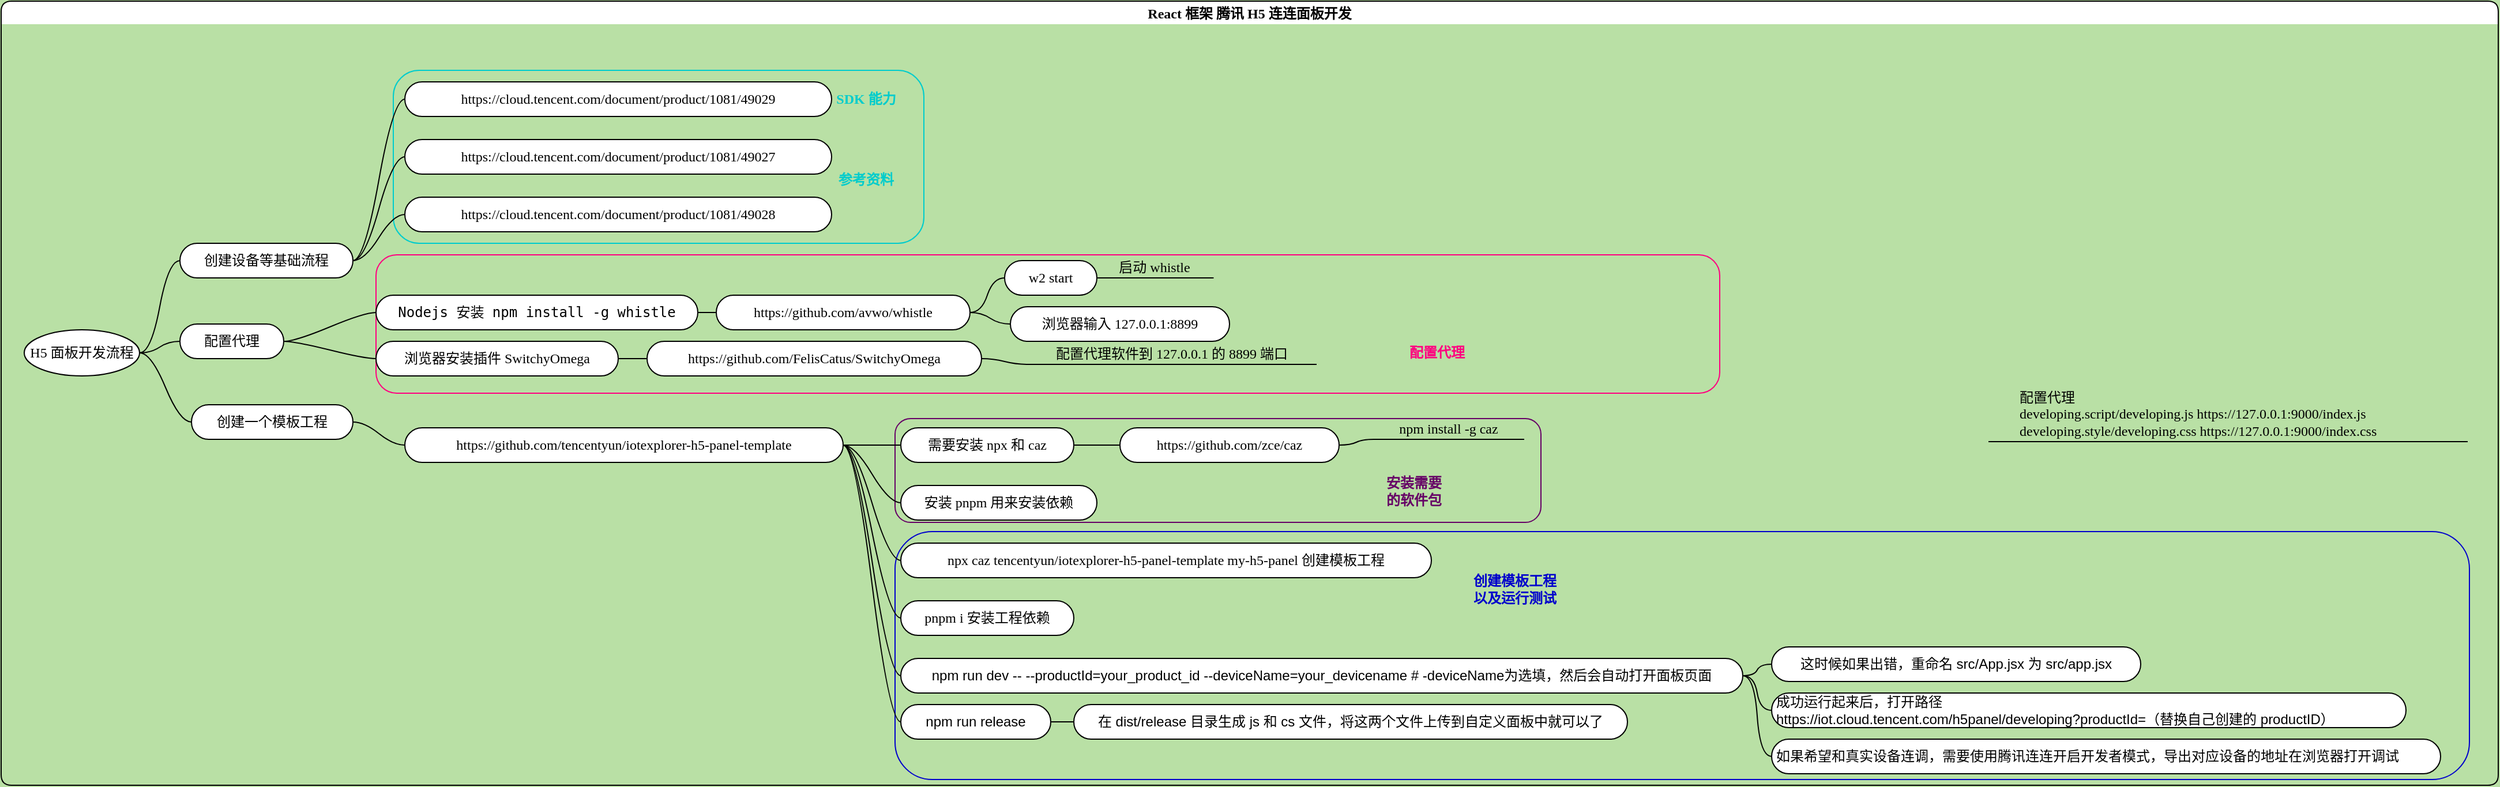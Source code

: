 <mxfile version="16.1.2" type="device" pages="2"><diagram id="ZWd7gPRDDeQFJ4_IlPP5" name="Page-1"><mxGraphModel dx="3324" dy="2746" grid="1" gridSize="10" guides="1" tooltips="1" connect="1" arrows="1" fold="1" page="1" pageScale="1" pageWidth="850" pageHeight="1100" background="#B9E0A5" math="0" shadow="0"><root><mxCell id="0"/><mxCell id="1" parent="0"/><mxCell id="FSirAGpMxZj-Mtupq8fQ-1" value="React 框架 腾讯 H5 连连面板开发" style="swimlane;startSize=20;horizontal=1;containerType=tree;rounded=1;swimlaneLine=0;fontFamily=Source Han Sans CN;" parent="1" vertex="1"><mxGeometry x="-508" y="-2" width="2165" height="680" as="geometry"/></mxCell><mxCell id="FSirAGpMxZj-Mtupq8fQ-104" value="" style="rounded=1;whiteSpace=wrap;html=1;fontFamily=Source Han Sans CN;fontSize=12;fontColor=#FF0080;strokeColor=#00CCCC;fillColor=none;" parent="FSirAGpMxZj-Mtupq8fQ-1" vertex="1"><mxGeometry x="340" y="60" width="460" height="150" as="geometry"/></mxCell><mxCell id="FSirAGpMxZj-Mtupq8fQ-50" value="" style="rounded=1;whiteSpace=wrap;html=1;fontColor=none;noLabel=1;fillColor=none;strokeColor=#FF0080;fontFamily=Source Han Sans CN;" parent="FSirAGpMxZj-Mtupq8fQ-1" vertex="1"><mxGeometry x="325" y="220" width="1165" height="120" as="geometry"/></mxCell><mxCell id="FSirAGpMxZj-Mtupq8fQ-99" value="" style="rounded=1;whiteSpace=wrap;html=1;fontFamily=Source Han Sans CN;fontSize=12;fontColor=none;strokeColor=#660066;fillColor=none;" parent="FSirAGpMxZj-Mtupq8fQ-1" vertex="1"><mxGeometry x="775" y="362" width="560" height="90" as="geometry"/></mxCell><mxCell id="FSirAGpMxZj-Mtupq8fQ-100" value="" style="rounded=1;whiteSpace=wrap;html=1;fontFamily=Source Han Sans CN;fontSize=12;fontColor=none;strokeColor=#0000CC;fillColor=none;" parent="FSirAGpMxZj-Mtupq8fQ-1" vertex="1"><mxGeometry x="775" y="460" width="1365" height="215" as="geometry"/></mxCell><mxCell id="FSirAGpMxZj-Mtupq8fQ-2" value="" style="edgeStyle=entityRelationEdgeStyle;startArrow=none;endArrow=none;segment=10;curved=1;rounded=0;fontFamily=Source Han Sans CN;" parent="FSirAGpMxZj-Mtupq8fQ-1" source="FSirAGpMxZj-Mtupq8fQ-6" target="FSirAGpMxZj-Mtupq8fQ-7" edge="1"><mxGeometry relative="1" as="geometry"/></mxCell><mxCell id="FSirAGpMxZj-Mtupq8fQ-6" value="H5 面板开发流程" style="ellipse;whiteSpace=wrap;html=1;align=center;treeFolding=1;treeMoving=1;newEdgeStyle={&quot;edgeStyle&quot;:&quot;entityRelationEdgeStyle&quot;,&quot;startArrow&quot;:&quot;none&quot;,&quot;endArrow&quot;:&quot;none&quot;,&quot;segment&quot;:10,&quot;curved&quot;:1};fontFamily=Source Han Sans CN;" parent="FSirAGpMxZj-Mtupq8fQ-1" vertex="1"><mxGeometry x="20" y="285" width="100" height="40" as="geometry"/></mxCell><mxCell id="FSirAGpMxZj-Mtupq8fQ-7" value="创建设备等基础流程" style="whiteSpace=wrap;html=1;rounded=1;arcSize=50;align=center;verticalAlign=middle;strokeWidth=1;autosize=1;spacing=4;treeFolding=1;treeMoving=1;newEdgeStyle={&quot;edgeStyle&quot;:&quot;entityRelationEdgeStyle&quot;,&quot;startArrow&quot;:&quot;none&quot;,&quot;endArrow&quot;:&quot;none&quot;,&quot;segment&quot;:10,&quot;curved&quot;:1};fontFamily=Source Han Sans CN;" parent="FSirAGpMxZj-Mtupq8fQ-1" vertex="1"><mxGeometry x="155" y="210" width="150" height="30" as="geometry"/></mxCell><mxCell id="FSirAGpMxZj-Mtupq8fQ-13" value="" style="edgeStyle=entityRelationEdgeStyle;startArrow=none;endArrow=none;segment=10;curved=1;rounded=0;fontFamily=Source Han Sans CN;" parent="FSirAGpMxZj-Mtupq8fQ-1" source="FSirAGpMxZj-Mtupq8fQ-6" target="FSirAGpMxZj-Mtupq8fQ-14" edge="1"><mxGeometry relative="1" as="geometry"><mxPoint x="145" y="295" as="sourcePoint"/></mxGeometry></mxCell><mxCell id="FSirAGpMxZj-Mtupq8fQ-14" value="创建一个模板工程" style="whiteSpace=wrap;html=1;rounded=1;arcSize=50;align=center;verticalAlign=middle;strokeWidth=1;autosize=1;spacing=4;treeFolding=1;treeMoving=1;newEdgeStyle={&quot;edgeStyle&quot;:&quot;entityRelationEdgeStyle&quot;,&quot;startArrow&quot;:&quot;none&quot;,&quot;endArrow&quot;:&quot;none&quot;,&quot;segment&quot;:10,&quot;curved&quot;:1};fontFamily=Source Han Sans CN;" parent="FSirAGpMxZj-Mtupq8fQ-1" vertex="1"><mxGeometry x="165" y="350" width="140" height="30" as="geometry"/></mxCell><mxCell id="FSirAGpMxZj-Mtupq8fQ-15" value="" style="edgeStyle=entityRelationEdgeStyle;startArrow=none;endArrow=none;segment=10;curved=1;rounded=0;fontFamily=Source Han Sans CN;" parent="FSirAGpMxZj-Mtupq8fQ-1" source="FSirAGpMxZj-Mtupq8fQ-7" target="FSirAGpMxZj-Mtupq8fQ-16" edge="1"><mxGeometry relative="1" as="geometry"><mxPoint x="145" y="295" as="sourcePoint"/></mxGeometry></mxCell><mxCell id="FSirAGpMxZj-Mtupq8fQ-16" value="https://cloud.tencent.com/document/product/1081/49027" style="whiteSpace=wrap;html=1;rounded=1;arcSize=50;align=center;verticalAlign=middle;strokeWidth=1;autosize=1;spacing=4;treeFolding=1;treeMoving=1;newEdgeStyle={&quot;edgeStyle&quot;:&quot;entityRelationEdgeStyle&quot;,&quot;startArrow&quot;:&quot;none&quot;,&quot;endArrow&quot;:&quot;none&quot;,&quot;segment&quot;:10,&quot;curved&quot;:1};fontFamily=Source Han Sans CN;" parent="FSirAGpMxZj-Mtupq8fQ-1" vertex="1"><mxGeometry x="350" y="120" width="370" height="30" as="geometry"/></mxCell><mxCell id="FSirAGpMxZj-Mtupq8fQ-17" value="" style="edgeStyle=entityRelationEdgeStyle;startArrow=none;endArrow=none;segment=10;curved=1;rounded=0;fontFamily=Source Han Sans CN;" parent="FSirAGpMxZj-Mtupq8fQ-1" source="FSirAGpMxZj-Mtupq8fQ-7" target="FSirAGpMxZj-Mtupq8fQ-18" edge="1"><mxGeometry relative="1" as="geometry"><mxPoint x="145" y="345" as="sourcePoint"/></mxGeometry></mxCell><mxCell id="FSirAGpMxZj-Mtupq8fQ-18" value="https://cloud.tencent.com/document/product/1081/49028" style="whiteSpace=wrap;html=1;rounded=1;arcSize=50;align=center;verticalAlign=middle;strokeWidth=1;autosize=1;spacing=4;treeFolding=1;treeMoving=1;newEdgeStyle={&quot;edgeStyle&quot;:&quot;entityRelationEdgeStyle&quot;,&quot;startArrow&quot;:&quot;none&quot;,&quot;endArrow&quot;:&quot;none&quot;,&quot;segment&quot;:10,&quot;curved&quot;:1};fontFamily=Source Han Sans CN;" parent="FSirAGpMxZj-Mtupq8fQ-1" vertex="1"><mxGeometry x="350" y="170" width="370" height="30" as="geometry"/></mxCell><mxCell id="FSirAGpMxZj-Mtupq8fQ-19" value="" style="edgeStyle=entityRelationEdgeStyle;startArrow=none;endArrow=none;segment=10;curved=1;rounded=0;fontFamily=Source Han Sans CN;" parent="FSirAGpMxZj-Mtupq8fQ-1" source="FSirAGpMxZj-Mtupq8fQ-14" target="FSirAGpMxZj-Mtupq8fQ-20" edge="1"><mxGeometry relative="1" as="geometry"><mxPoint x="145" y="345" as="sourcePoint"/></mxGeometry></mxCell><mxCell id="FSirAGpMxZj-Mtupq8fQ-20" value="https://github.com/tencentyun/iotexplorer-h5-panel-template" style="whiteSpace=wrap;html=1;rounded=1;arcSize=50;align=center;verticalAlign=middle;strokeWidth=1;autosize=1;spacing=4;treeFolding=1;treeMoving=1;newEdgeStyle={&quot;edgeStyle&quot;:&quot;entityRelationEdgeStyle&quot;,&quot;startArrow&quot;:&quot;none&quot;,&quot;endArrow&quot;:&quot;none&quot;,&quot;segment&quot;:10,&quot;curved&quot;:1};fontFamily=Source Han Sans CN;" parent="FSirAGpMxZj-Mtupq8fQ-1" vertex="1"><mxGeometry x="350" y="370" width="380" height="30" as="geometry"/></mxCell><mxCell id="FSirAGpMxZj-Mtupq8fQ-21" value="" style="edgeStyle=entityRelationEdgeStyle;startArrow=none;endArrow=none;segment=10;curved=1;rounded=0;fontFamily=Source Han Sans CN;" parent="FSirAGpMxZj-Mtupq8fQ-1" source="FSirAGpMxZj-Mtupq8fQ-6" target="FSirAGpMxZj-Mtupq8fQ-22" edge="1"><mxGeometry relative="1" as="geometry"><mxPoint x="145" y="345" as="sourcePoint"/></mxGeometry></mxCell><mxCell id="FSirAGpMxZj-Mtupq8fQ-22" value="配置代理" style="whiteSpace=wrap;html=1;rounded=1;arcSize=50;align=center;verticalAlign=middle;strokeWidth=1;autosize=1;spacing=4;treeFolding=1;treeMoving=1;newEdgeStyle={&quot;edgeStyle&quot;:&quot;entityRelationEdgeStyle&quot;,&quot;startArrow&quot;:&quot;none&quot;,&quot;endArrow&quot;:&quot;none&quot;,&quot;segment&quot;:10,&quot;curved&quot;:1};fontFamily=Source Han Sans CN;" parent="FSirAGpMxZj-Mtupq8fQ-1" vertex="1"><mxGeometry x="155" y="280" width="90" height="30" as="geometry"/></mxCell><mxCell id="FSirAGpMxZj-Mtupq8fQ-23" value="" style="edgeStyle=entityRelationEdgeStyle;startArrow=none;endArrow=none;segment=10;curved=1;rounded=0;fontFamily=Source Han Sans CN;" parent="FSirAGpMxZj-Mtupq8fQ-1" source="FSirAGpMxZj-Mtupq8fQ-22" target="FSirAGpMxZj-Mtupq8fQ-24" edge="1"><mxGeometry relative="1" as="geometry"><mxPoint x="145" y="375" as="sourcePoint"/></mxGeometry></mxCell><mxCell id="FSirAGpMxZj-Mtupq8fQ-24" value="&lt;pre&gt;&lt;code&gt;Nodejs 安装 npm install -g whistle&lt;/code&gt;&lt;/pre&gt;" style="whiteSpace=wrap;html=1;rounded=1;arcSize=50;align=center;verticalAlign=middle;strokeWidth=1;autosize=1;spacing=4;treeFolding=1;treeMoving=1;newEdgeStyle={&quot;edgeStyle&quot;:&quot;entityRelationEdgeStyle&quot;,&quot;startArrow&quot;:&quot;none&quot;,&quot;endArrow&quot;:&quot;none&quot;,&quot;segment&quot;:10,&quot;curved&quot;:1};fontFamily=Source Han Sans CN;" parent="FSirAGpMxZj-Mtupq8fQ-1" vertex="1"><mxGeometry x="325" y="255" width="279" height="30" as="geometry"/></mxCell><mxCell id="FSirAGpMxZj-Mtupq8fQ-27" value="" style="edgeStyle=entityRelationEdgeStyle;startArrow=none;endArrow=none;segment=10;curved=1;rounded=0;fontFamily=Source Han Sans CN;" parent="FSirAGpMxZj-Mtupq8fQ-1" source="FSirAGpMxZj-Mtupq8fQ-22" target="FSirAGpMxZj-Mtupq8fQ-28" edge="1"><mxGeometry relative="1" as="geometry"><mxPoint x="145" y="375" as="sourcePoint"/></mxGeometry></mxCell><mxCell id="FSirAGpMxZj-Mtupq8fQ-28" value="浏览器安装插件 SwitchyOmega" style="whiteSpace=wrap;html=1;rounded=1;arcSize=50;align=center;verticalAlign=middle;strokeWidth=1;autosize=1;spacing=4;treeFolding=1;treeMoving=1;newEdgeStyle={&quot;edgeStyle&quot;:&quot;entityRelationEdgeStyle&quot;,&quot;startArrow&quot;:&quot;none&quot;,&quot;endArrow&quot;:&quot;none&quot;,&quot;segment&quot;:10,&quot;curved&quot;:1};fontFamily=Source Han Sans CN;" parent="FSirAGpMxZj-Mtupq8fQ-1" vertex="1"><mxGeometry x="325" y="295" width="210" height="30" as="geometry"/></mxCell><mxCell id="FSirAGpMxZj-Mtupq8fQ-29" value="" style="edgeStyle=entityRelationEdgeStyle;startArrow=none;endArrow=none;segment=10;curved=1;rounded=0;fontFamily=Source Han Sans CN;" parent="FSirAGpMxZj-Mtupq8fQ-1" source="FSirAGpMxZj-Mtupq8fQ-28" target="FSirAGpMxZj-Mtupq8fQ-30" edge="1"><mxGeometry relative="1" as="geometry"><mxPoint x="270.0" y="365" as="sourcePoint"/></mxGeometry></mxCell><mxCell id="FSirAGpMxZj-Mtupq8fQ-30" value="https://github.com/FelisCatus/SwitchyOmega" style="whiteSpace=wrap;html=1;rounded=1;arcSize=50;align=center;verticalAlign=middle;strokeWidth=1;autosize=1;spacing=4;treeFolding=1;treeMoving=1;newEdgeStyle={&quot;edgeStyle&quot;:&quot;entityRelationEdgeStyle&quot;,&quot;startArrow&quot;:&quot;none&quot;,&quot;endArrow&quot;:&quot;none&quot;,&quot;segment&quot;:10,&quot;curved&quot;:1};fontFamily=Source Han Sans CN;" parent="FSirAGpMxZj-Mtupq8fQ-1" vertex="1"><mxGeometry x="560" y="295" width="290" height="30" as="geometry"/></mxCell><mxCell id="FSirAGpMxZj-Mtupq8fQ-31" value="" style="edgeStyle=entityRelationEdgeStyle;startArrow=none;endArrow=none;segment=10;curved=1;rounded=0;fontFamily=Source Han Sans CN;" parent="FSirAGpMxZj-Mtupq8fQ-1" source="FSirAGpMxZj-Mtupq8fQ-24" target="FSirAGpMxZj-Mtupq8fQ-32" edge="1"><mxGeometry relative="1" as="geometry"><mxPoint x="270.0" y="365" as="sourcePoint"/></mxGeometry></mxCell><mxCell id="FSirAGpMxZj-Mtupq8fQ-32" value="https://github.com/avwo/whistle" style="whiteSpace=wrap;html=1;rounded=1;arcSize=50;align=center;verticalAlign=middle;strokeWidth=1;autosize=1;spacing=4;treeFolding=1;treeMoving=1;newEdgeStyle={&quot;edgeStyle&quot;:&quot;entityRelationEdgeStyle&quot;,&quot;startArrow&quot;:&quot;none&quot;,&quot;endArrow&quot;:&quot;none&quot;,&quot;segment&quot;:10,&quot;curved&quot;:1};fontFamily=Source Han Sans CN;" parent="FSirAGpMxZj-Mtupq8fQ-1" vertex="1"><mxGeometry x="620" y="255" width="220" height="30" as="geometry"/></mxCell><mxCell id="FSirAGpMxZj-Mtupq8fQ-36" value="" style="edgeStyle=entityRelationEdgeStyle;startArrow=none;endArrow=none;segment=10;curved=1;rounded=0;fontFamily=Source Han Sans CN;" parent="FSirAGpMxZj-Mtupq8fQ-1" source="FSirAGpMxZj-Mtupq8fQ-32" target="FSirAGpMxZj-Mtupq8fQ-37" edge="1"><mxGeometry relative="1" as="geometry"><mxPoint x="674" y="370" as="sourcePoint"/></mxGeometry></mxCell><mxCell id="FSirAGpMxZj-Mtupq8fQ-37" value="w2 start" style="whiteSpace=wrap;html=1;rounded=1;arcSize=50;align=center;verticalAlign=middle;strokeWidth=1;autosize=1;spacing=4;treeFolding=1;treeMoving=1;newEdgeStyle={&quot;edgeStyle&quot;:&quot;entityRelationEdgeStyle&quot;,&quot;startArrow&quot;:&quot;none&quot;,&quot;endArrow&quot;:&quot;none&quot;,&quot;segment&quot;:10,&quot;curved&quot;:1};fontFamily=Source Han Sans CN;" parent="FSirAGpMxZj-Mtupq8fQ-1" vertex="1"><mxGeometry x="870" y="225" width="80" height="30" as="geometry"/></mxCell><mxCell id="FSirAGpMxZj-Mtupq8fQ-40" value="启动 whistle" style="whiteSpace=wrap;html=1;shape=partialRectangle;top=0;left=0;bottom=1;right=0;points=[[0,1],[1,1]];fillColor=none;align=center;verticalAlign=bottom;routingCenterY=0.5;snapToPoint=1;recursiveResize=0;autosize=1;treeFolding=1;treeMoving=1;newEdgeStyle={&quot;edgeStyle&quot;:&quot;entityRelationEdgeStyle&quot;,&quot;startArrow&quot;:&quot;none&quot;,&quot;endArrow&quot;:&quot;none&quot;,&quot;segment&quot;:10,&quot;curved&quot;:1};fontFamily=Source Han Sans CN;" parent="FSirAGpMxZj-Mtupq8fQ-1" vertex="1"><mxGeometry x="950" y="220" width="100" height="20" as="geometry"/></mxCell><mxCell id="FSirAGpMxZj-Mtupq8fQ-41" value="" style="edgeStyle=entityRelationEdgeStyle;startArrow=none;endArrow=none;segment=10;curved=1;rounded=0;fontFamily=Source Han Sans CN;" parent="FSirAGpMxZj-Mtupq8fQ-1" target="FSirAGpMxZj-Mtupq8fQ-40" edge="1"><mxGeometry relative="1" as="geometry"><mxPoint x="950" y="240" as="sourcePoint"/></mxGeometry></mxCell><mxCell id="FSirAGpMxZj-Mtupq8fQ-42" value="" style="edgeStyle=entityRelationEdgeStyle;startArrow=none;endArrow=none;segment=10;curved=1;rounded=0;fontFamily=Source Han Sans CN;" parent="FSirAGpMxZj-Mtupq8fQ-1" source="FSirAGpMxZj-Mtupq8fQ-32" target="FSirAGpMxZj-Mtupq8fQ-43" edge="1"><mxGeometry relative="1" as="geometry"><mxPoint x="910" y="370" as="sourcePoint"/></mxGeometry></mxCell><mxCell id="FSirAGpMxZj-Mtupq8fQ-43" value="浏览器输入 127.0.0.1:8899" style="whiteSpace=wrap;html=1;rounded=1;arcSize=50;align=center;verticalAlign=middle;strokeWidth=1;autosize=1;spacing=4;treeFolding=1;treeMoving=1;newEdgeStyle={&quot;edgeStyle&quot;:&quot;entityRelationEdgeStyle&quot;,&quot;startArrow&quot;:&quot;none&quot;,&quot;endArrow&quot;:&quot;none&quot;,&quot;segment&quot;:10,&quot;curved&quot;:1};fontFamily=Source Han Sans CN;" parent="FSirAGpMxZj-Mtupq8fQ-1" vertex="1"><mxGeometry x="875" y="265" width="190" height="30" as="geometry"/></mxCell><mxCell id="FSirAGpMxZj-Mtupq8fQ-48" value="配置代理软件到 127.0.0.1 的 8899 端口" style="whiteSpace=wrap;html=1;shape=partialRectangle;top=0;left=0;bottom=1;right=0;points=[[0,1],[1,1]];fillColor=none;align=center;verticalAlign=bottom;routingCenterY=0.5;snapToPoint=1;recursiveResize=0;autosize=1;treeFolding=1;treeMoving=1;newEdgeStyle={&quot;edgeStyle&quot;:&quot;entityRelationEdgeStyle&quot;,&quot;startArrow&quot;:&quot;none&quot;,&quot;endArrow&quot;:&quot;none&quot;,&quot;segment&quot;:10,&quot;curved&quot;:1};fontFamily=Source Han Sans CN;" parent="FSirAGpMxZj-Mtupq8fQ-1" vertex="1"><mxGeometry x="890" y="295" width="250" height="20" as="geometry"/></mxCell><mxCell id="FSirAGpMxZj-Mtupq8fQ-49" value="" style="edgeStyle=entityRelationEdgeStyle;startArrow=none;endArrow=none;segment=10;curved=1;rounded=0;exitX=1;exitY=0.5;exitDx=0;exitDy=0;fontFamily=Source Han Sans CN;" parent="FSirAGpMxZj-Mtupq8fQ-1" source="FSirAGpMxZj-Mtupq8fQ-30" target="FSirAGpMxZj-Mtupq8fQ-48" edge="1"><mxGeometry relative="1" as="geometry"><mxPoint x="850" y="345" as="sourcePoint"/></mxGeometry></mxCell><mxCell id="FSirAGpMxZj-Mtupq8fQ-51" value="" style="edgeStyle=entityRelationEdgeStyle;startArrow=none;endArrow=none;segment=10;curved=1;rounded=0;fontFamily=Source Han Sans CN;" parent="FSirAGpMxZj-Mtupq8fQ-1" source="FSirAGpMxZj-Mtupq8fQ-20" target="FSirAGpMxZj-Mtupq8fQ-52" edge="1"><mxGeometry relative="1" as="geometry"><mxPoint x="455" y="465" as="sourcePoint"/></mxGeometry></mxCell><mxCell id="FSirAGpMxZj-Mtupq8fQ-52" value="需要安装 npx 和 caz" style="whiteSpace=wrap;html=1;rounded=1;arcSize=50;align=center;verticalAlign=middle;strokeWidth=1;autosize=1;spacing=4;treeFolding=1;treeMoving=1;newEdgeStyle={&quot;edgeStyle&quot;:&quot;entityRelationEdgeStyle&quot;,&quot;startArrow&quot;:&quot;none&quot;,&quot;endArrow&quot;:&quot;none&quot;,&quot;segment&quot;:10,&quot;curved&quot;:1};fontFamily=Source Han Sans CN;" parent="FSirAGpMxZj-Mtupq8fQ-1" vertex="1"><mxGeometry x="780" y="370" width="150" height="30" as="geometry"/></mxCell><mxCell id="FSirAGpMxZj-Mtupq8fQ-53" value="" style="edgeStyle=entityRelationEdgeStyle;startArrow=none;endArrow=none;segment=10;curved=1;rounded=0;fontFamily=Source Han Sans CN;" parent="FSirAGpMxZj-Mtupq8fQ-1" source="FSirAGpMxZj-Mtupq8fQ-52" target="FSirAGpMxZj-Mtupq8fQ-54" edge="1"><mxGeometry relative="1" as="geometry"><mxPoint x="880" y="485" as="sourcePoint"/></mxGeometry></mxCell><mxCell id="FSirAGpMxZj-Mtupq8fQ-54" value="https://github.com/zce/caz" style="whiteSpace=wrap;html=1;rounded=1;arcSize=50;align=center;verticalAlign=middle;strokeWidth=1;autosize=1;spacing=4;treeFolding=1;treeMoving=1;newEdgeStyle={&quot;edgeStyle&quot;:&quot;entityRelationEdgeStyle&quot;,&quot;startArrow&quot;:&quot;none&quot;,&quot;endArrow&quot;:&quot;none&quot;,&quot;segment&quot;:10,&quot;curved&quot;:1};fontFamily=Source Han Sans CN;" parent="FSirAGpMxZj-Mtupq8fQ-1" vertex="1"><mxGeometry x="970" y="370" width="190" height="30" as="geometry"/></mxCell><mxCell id="FSirAGpMxZj-Mtupq8fQ-65" value="npm install -g caz" style="whiteSpace=wrap;html=1;shape=partialRectangle;top=0;left=0;bottom=1;right=0;points=[[0,1],[1,1]];fillColor=none;align=center;verticalAlign=bottom;routingCenterY=0.5;snapToPoint=1;recursiveResize=0;autosize=1;treeFolding=1;treeMoving=1;newEdgeStyle={&quot;edgeStyle&quot;:&quot;entityRelationEdgeStyle&quot;,&quot;startArrow&quot;:&quot;none&quot;,&quot;endArrow&quot;:&quot;none&quot;,&quot;segment&quot;:10,&quot;curved&quot;:1};rounded=1;fontFamily=Source Han Sans CN;fontSize=12;fontColor=none;strokeColor=#000000;" parent="FSirAGpMxZj-Mtupq8fQ-1" vertex="1"><mxGeometry x="1190" y="360" width="130" height="20" as="geometry"/></mxCell><mxCell id="FSirAGpMxZj-Mtupq8fQ-66" value="" style="edgeStyle=entityRelationEdgeStyle;startArrow=none;endArrow=none;segment=10;curved=1;rounded=0;fontFamily=Source Han Sans CN;fontSize=12;fontColor=none;exitX=1;exitY=0.5;exitDx=0;exitDy=0;" parent="FSirAGpMxZj-Mtupq8fQ-1" source="FSirAGpMxZj-Mtupq8fQ-54" target="FSirAGpMxZj-Mtupq8fQ-65" edge="1"><mxGeometry relative="1" as="geometry"><mxPoint x="1160" y="395" as="sourcePoint"/></mxGeometry></mxCell><mxCell id="FSirAGpMxZj-Mtupq8fQ-67" value="" style="edgeStyle=entityRelationEdgeStyle;startArrow=none;endArrow=none;segment=10;curved=1;rounded=0;fontFamily=Source Han Sans CN;" parent="FSirAGpMxZj-Mtupq8fQ-1" source="FSirAGpMxZj-Mtupq8fQ-20" target="FSirAGpMxZj-Mtupq8fQ-68" edge="1"><mxGeometry relative="1" as="geometry"><mxPoint x="445" y="455" as="sourcePoint"/></mxGeometry></mxCell><mxCell id="FSirAGpMxZj-Mtupq8fQ-68" value="&lt;pre&gt;&lt;font face=&quot;Helvetica&quot;&gt;npm run dev -- --productId=your_product_id --deviceName=your_devicename &lt;span class=&quot;pl-c&quot;&gt;&lt;span class=&quot;pl-c&quot;&gt;#&lt;/span&gt; -deviceName为选填，然后会自动打开面板页面&lt;/span&gt;&lt;/font&gt;&lt;/pre&gt;" style="whiteSpace=wrap;html=1;rounded=1;arcSize=50;align=center;verticalAlign=middle;strokeWidth=1;autosize=1;spacing=4;treeFolding=1;treeMoving=1;newEdgeStyle={&quot;edgeStyle&quot;:&quot;entityRelationEdgeStyle&quot;,&quot;startArrow&quot;:&quot;none&quot;,&quot;endArrow&quot;:&quot;none&quot;,&quot;segment&quot;:10,&quot;curved&quot;:1};fontFamily=Source Han Sans CN;" parent="FSirAGpMxZj-Mtupq8fQ-1" vertex="1"><mxGeometry x="780" y="570" width="730" height="30" as="geometry"/></mxCell><mxCell id="FSirAGpMxZj-Mtupq8fQ-73" value="" style="edgeStyle=entityRelationEdgeStyle;startArrow=none;endArrow=none;segment=10;curved=1;rounded=0;fontFamily=Source Han Sans CN;" parent="FSirAGpMxZj-Mtupq8fQ-1" source="FSirAGpMxZj-Mtupq8fQ-20" target="FSirAGpMxZj-Mtupq8fQ-74" edge="1"><mxGeometry relative="1" as="geometry"><mxPoint x="870" y="475" as="sourcePoint"/></mxGeometry></mxCell><mxCell id="FSirAGpMxZj-Mtupq8fQ-74" value="安装 pnpm 用来安装依赖" style="whiteSpace=wrap;html=1;rounded=1;arcSize=50;align=center;verticalAlign=middle;strokeWidth=1;autosize=1;spacing=4;treeFolding=1;treeMoving=1;newEdgeStyle={&quot;edgeStyle&quot;:&quot;entityRelationEdgeStyle&quot;,&quot;startArrow&quot;:&quot;none&quot;,&quot;endArrow&quot;:&quot;none&quot;,&quot;segment&quot;:10,&quot;curved&quot;:1};fontFamily=Source Han Sans CN;" parent="FSirAGpMxZj-Mtupq8fQ-1" vertex="1"><mxGeometry x="780" y="420" width="170" height="30" as="geometry"/></mxCell><mxCell id="FSirAGpMxZj-Mtupq8fQ-77" value="" style="edgeStyle=entityRelationEdgeStyle;startArrow=none;endArrow=none;segment=10;curved=1;rounded=0;fontFamily=Source Han Sans CN;" parent="FSirAGpMxZj-Mtupq8fQ-1" source="FSirAGpMxZj-Mtupq8fQ-20" target="FSirAGpMxZj-Mtupq8fQ-78" edge="1"><mxGeometry relative="1" as="geometry"><mxPoint x="445" y="455" as="sourcePoint"/></mxGeometry></mxCell><mxCell id="FSirAGpMxZj-Mtupq8fQ-78" value="npx caz tencentyun/iotexplorer-h5-panel-template my-h5-panel 创建模板工程" style="whiteSpace=wrap;html=1;rounded=1;arcSize=50;align=center;verticalAlign=middle;strokeWidth=1;autosize=1;spacing=4;treeFolding=1;treeMoving=1;newEdgeStyle={&quot;edgeStyle&quot;:&quot;entityRelationEdgeStyle&quot;,&quot;startArrow&quot;:&quot;none&quot;,&quot;endArrow&quot;:&quot;none&quot;,&quot;segment&quot;:10,&quot;curved&quot;:1};fontFamily=Source Han Sans CN;" parent="FSirAGpMxZj-Mtupq8fQ-1" vertex="1"><mxGeometry x="780" y="470" width="460" height="30" as="geometry"/></mxCell><mxCell id="FSirAGpMxZj-Mtupq8fQ-83" value="" style="edgeStyle=entityRelationEdgeStyle;startArrow=none;endArrow=none;segment=10;curved=1;rounded=0;fontFamily=Source Han Sans CN;" parent="FSirAGpMxZj-Mtupq8fQ-1" source="FSirAGpMxZj-Mtupq8fQ-20" target="FSirAGpMxZj-Mtupq8fQ-84" edge="1"><mxGeometry relative="1" as="geometry"><mxPoint x="870" y="475" as="sourcePoint"/></mxGeometry></mxCell><mxCell id="FSirAGpMxZj-Mtupq8fQ-84" value="pnpm i 安装工程依赖" style="whiteSpace=wrap;html=1;rounded=1;arcSize=50;align=center;verticalAlign=middle;strokeWidth=1;autosize=1;spacing=4;treeFolding=1;treeMoving=1;newEdgeStyle={&quot;edgeStyle&quot;:&quot;entityRelationEdgeStyle&quot;,&quot;startArrow&quot;:&quot;none&quot;,&quot;endArrow&quot;:&quot;none&quot;,&quot;segment&quot;:10,&quot;curved&quot;:1};fontFamily=Source Han Sans CN;" parent="FSirAGpMxZj-Mtupq8fQ-1" vertex="1"><mxGeometry x="780" y="520" width="150" height="30" as="geometry"/></mxCell><mxCell id="FSirAGpMxZj-Mtupq8fQ-87" value="" style="edgeStyle=entityRelationEdgeStyle;startArrow=none;endArrow=none;segment=10;curved=1;rounded=0;fontFamily=Source Han Sans CN;" parent="FSirAGpMxZj-Mtupq8fQ-1" source="FSirAGpMxZj-Mtupq8fQ-68" target="FSirAGpMxZj-Mtupq8fQ-88" edge="1"><mxGeometry relative="1" as="geometry"><mxPoint x="870" y="475" as="sourcePoint"/></mxGeometry></mxCell><mxCell id="FSirAGpMxZj-Mtupq8fQ-88" value="&lt;pre&gt;&lt;font face=&quot;Helvetica&quot;&gt;这时候如果出错，重命名 src/App.jsx 为 src/app.jsx&lt;/font&gt;&lt;/pre&gt;" style="whiteSpace=wrap;html=1;rounded=1;arcSize=50;align=center;verticalAlign=middle;strokeWidth=1;autosize=1;spacing=4;treeFolding=1;treeMoving=1;newEdgeStyle={&quot;edgeStyle&quot;:&quot;entityRelationEdgeStyle&quot;,&quot;startArrow&quot;:&quot;none&quot;,&quot;endArrow&quot;:&quot;none&quot;,&quot;segment&quot;:10,&quot;curved&quot;:1};fontFamily=Source Han Sans CN;" parent="FSirAGpMxZj-Mtupq8fQ-1" vertex="1"><mxGeometry x="1535" y="560" width="320" height="30" as="geometry"/></mxCell><mxCell id="FSirAGpMxZj-Mtupq8fQ-89" value="" style="edgeStyle=entityRelationEdgeStyle;startArrow=none;endArrow=none;segment=10;curved=1;rounded=0;fontFamily=Source Han Sans CN;" parent="FSirAGpMxZj-Mtupq8fQ-1" source="FSirAGpMxZj-Mtupq8fQ-20" target="FSirAGpMxZj-Mtupq8fQ-90" edge="1"><mxGeometry relative="1" as="geometry"><mxPoint x="870" y="475" as="sourcePoint"/></mxGeometry></mxCell><mxCell id="FSirAGpMxZj-Mtupq8fQ-90" value="&lt;pre&gt;&lt;font face=&quot;Helvetica&quot;&gt;npm run release&lt;/font&gt;&lt;/pre&gt;" style="whiteSpace=wrap;html=1;rounded=1;arcSize=50;align=center;verticalAlign=middle;strokeWidth=1;autosize=1;spacing=4;treeFolding=1;treeMoving=1;newEdgeStyle={&quot;edgeStyle&quot;:&quot;entityRelationEdgeStyle&quot;,&quot;startArrow&quot;:&quot;none&quot;,&quot;endArrow&quot;:&quot;none&quot;,&quot;segment&quot;:10,&quot;curved&quot;:1};fontFamily=Source Han Sans CN;" parent="FSirAGpMxZj-Mtupq8fQ-1" vertex="1"><mxGeometry x="780" y="610" width="130" height="30" as="geometry"/></mxCell><mxCell id="FSirAGpMxZj-Mtupq8fQ-91" value="" style="edgeStyle=entityRelationEdgeStyle;startArrow=none;endArrow=none;segment=10;curved=1;rounded=0;fontFamily=Source Han Sans CN;" parent="FSirAGpMxZj-Mtupq8fQ-1" source="FSirAGpMxZj-Mtupq8fQ-90" target="FSirAGpMxZj-Mtupq8fQ-92" edge="1"><mxGeometry relative="1" as="geometry"><mxPoint x="865" y="485" as="sourcePoint"/></mxGeometry></mxCell><mxCell id="FSirAGpMxZj-Mtupq8fQ-92" value="&lt;pre&gt;&lt;font face=&quot;Helvetica&quot;&gt;在 dist/release 目录生成 js 和 cs 文件，将这两个文件上传到自定义面板中就可以了&lt;/font&gt;&lt;/pre&gt;" style="whiteSpace=wrap;html=1;rounded=1;arcSize=50;align=center;verticalAlign=middle;strokeWidth=1;autosize=1;spacing=4;treeFolding=1;treeMoving=1;newEdgeStyle={&quot;edgeStyle&quot;:&quot;entityRelationEdgeStyle&quot;,&quot;startArrow&quot;:&quot;none&quot;,&quot;endArrow&quot;:&quot;none&quot;,&quot;segment&quot;:10,&quot;curved&quot;:1};fontFamily=Source Han Sans CN;" parent="FSirAGpMxZj-Mtupq8fQ-1" vertex="1"><mxGeometry x="930" y="610" width="480" height="30" as="geometry"/></mxCell><mxCell id="FSirAGpMxZj-Mtupq8fQ-95" value="" style="edgeStyle=entityRelationEdgeStyle;startArrow=none;endArrow=none;segment=10;curved=1;rounded=0;fontFamily=Source Han Sans CN;" parent="FSirAGpMxZj-Mtupq8fQ-1" source="FSirAGpMxZj-Mtupq8fQ-68" target="FSirAGpMxZj-Mtupq8fQ-96" edge="1"><mxGeometry relative="1" as="geometry"><mxPoint x="865" y="485.0" as="sourcePoint"/></mxGeometry></mxCell><mxCell id="FSirAGpMxZj-Mtupq8fQ-96" value="&lt;pre&gt;&lt;font face=&quot;Helvetica&quot;&gt;成功运行起来后，打开路径 &lt;br&gt;https://iot.cloud.tencent.com/h5panel/developing?productId=（替换自己创建的 productID）&lt;/font&gt;&lt;br&gt;&lt;/pre&gt;" style="whiteSpace=wrap;html=1;rounded=1;arcSize=50;align=left;verticalAlign=middle;strokeWidth=1;autosize=1;spacing=4;treeFolding=1;treeMoving=1;newEdgeStyle={&quot;edgeStyle&quot;:&quot;entityRelationEdgeStyle&quot;,&quot;startArrow&quot;:&quot;none&quot;,&quot;endArrow&quot;:&quot;none&quot;,&quot;segment&quot;:10,&quot;curved&quot;:1};textDirection=ltr;fontFamily=Source Han Sans CN;" parent="FSirAGpMxZj-Mtupq8fQ-1" vertex="1"><mxGeometry x="1535" y="600" width="550" height="30" as="geometry"/></mxCell><mxCell id="FSirAGpMxZj-Mtupq8fQ-97" value="" style="edgeStyle=entityRelationEdgeStyle;startArrow=none;endArrow=none;segment=10;curved=1;rounded=0;fontFamily=Source Han Sans CN;" parent="FSirAGpMxZj-Mtupq8fQ-1" source="FSirAGpMxZj-Mtupq8fQ-68" target="FSirAGpMxZj-Mtupq8fQ-98" edge="1"><mxGeometry relative="1" as="geometry"><mxPoint x="1645.0" y="685" as="sourcePoint"/></mxGeometry></mxCell><mxCell id="FSirAGpMxZj-Mtupq8fQ-98" value="&lt;pre&gt;&lt;font face=&quot;Helvetica&quot;&gt;如果希望和真实设备连调，需要使用腾讯连连开启开发者模式，导出对应设备的地址在浏览器打开调试&lt;/font&gt;&lt;/pre&gt;" style="whiteSpace=wrap;html=1;rounded=1;arcSize=50;align=left;verticalAlign=middle;strokeWidth=1;autosize=1;spacing=4;treeFolding=1;treeMoving=1;newEdgeStyle={&quot;edgeStyle&quot;:&quot;entityRelationEdgeStyle&quot;,&quot;startArrow&quot;:&quot;none&quot;,&quot;endArrow&quot;:&quot;none&quot;,&quot;segment&quot;:10,&quot;curved&quot;:1};textDirection=ltr;fontFamily=Source Han Sans CN;" parent="FSirAGpMxZj-Mtupq8fQ-1" vertex="1"><mxGeometry x="1535" y="640" width="580" height="30" as="geometry"/></mxCell><mxCell id="FSirAGpMxZj-Mtupq8fQ-101" value="&lt;font face=&quot;Source Han Sans CN&quot;&gt;安装需要的软件包&lt;/font&gt;" style="text;html=1;strokeColor=none;fillColor=none;align=center;verticalAlign=middle;whiteSpace=wrap;rounded=0;fontFamily=Source Han Sans CN;fontSize=12;fontColor=#660066;fontStyle=1" parent="FSirAGpMxZj-Mtupq8fQ-1" vertex="1"><mxGeometry x="1195" y="410" width="60" height="30" as="geometry"/></mxCell><mxCell id="FSirAGpMxZj-Mtupq8fQ-102" value="创建模板工程以及运行测试" style="text;html=1;strokeColor=none;fillColor=none;align=center;verticalAlign=middle;whiteSpace=wrap;rounded=0;fontFamily=Source Han Sans CN;fontSize=12;fontColor=#0000CC;fontStyle=1" parent="FSirAGpMxZj-Mtupq8fQ-1" vertex="1"><mxGeometry x="1275" y="490" width="75" height="40" as="geometry"/></mxCell><mxCell id="FSirAGpMxZj-Mtupq8fQ-103" value="配置代理" style="text;html=1;strokeColor=none;fillColor=none;align=center;verticalAlign=middle;whiteSpace=wrap;rounded=0;fontFamily=Source Han Sans CN;fontSize=12;fontColor=#FF0080;fontStyle=1" parent="FSirAGpMxZj-Mtupq8fQ-1" vertex="1"><mxGeometry x="1215" y="290" width="60" height="30" as="geometry"/></mxCell><mxCell id="FSirAGpMxZj-Mtupq8fQ-105" value="&lt;font color=&quot;#00cccc&quot;&gt;参考资料&lt;/font&gt;" style="text;html=1;strokeColor=none;fillColor=none;align=center;verticalAlign=middle;whiteSpace=wrap;rounded=0;fontFamily=Source Han Sans CN;fontSize=12;fontColor=#B9E0A5;fontStyle=1" parent="FSirAGpMxZj-Mtupq8fQ-1" vertex="1"><mxGeometry x="720" y="140" width="60" height="30" as="geometry"/></mxCell><mxCell id="6fujzIhgvN7KknCUCNs8-1" value="" style="edgeStyle=entityRelationEdgeStyle;startArrow=none;endArrow=none;segment=10;curved=1;rounded=0;fontFamily=Source Han Sans CN;" parent="FSirAGpMxZj-Mtupq8fQ-1" source="FSirAGpMxZj-Mtupq8fQ-7" target="6fujzIhgvN7KknCUCNs8-2" edge="1"><mxGeometry relative="1" as="geometry"><mxPoint x="255" y="405" as="sourcePoint"/></mxGeometry></mxCell><mxCell id="6fujzIhgvN7KknCUCNs8-2" value="https://cloud.tencent.com/document/product/1081/49029" style="whiteSpace=wrap;html=1;rounded=1;arcSize=50;align=center;verticalAlign=middle;strokeWidth=1;autosize=1;spacing=4;treeFolding=1;treeMoving=1;newEdgeStyle={&quot;edgeStyle&quot;:&quot;entityRelationEdgeStyle&quot;,&quot;startArrow&quot;:&quot;none&quot;,&quot;endArrow&quot;:&quot;none&quot;,&quot;segment&quot;:10,&quot;curved&quot;:1};fontFamily=Source Han Sans CN;" parent="FSirAGpMxZj-Mtupq8fQ-1" vertex="1"><mxGeometry x="350" y="70" width="370" height="30" as="geometry"/></mxCell><mxCell id="6fujzIhgvN7KknCUCNs8-3" value="&lt;font color=&quot;#00cccc&quot;&gt;SDK 能力&lt;/font&gt;" style="text;html=1;strokeColor=none;fillColor=none;align=center;verticalAlign=middle;whiteSpace=wrap;rounded=0;fontFamily=Source Han Sans CN;fontSize=12;fontColor=#B9E0A5;fontStyle=1" parent="FSirAGpMxZj-Mtupq8fQ-1" vertex="1"><mxGeometry x="720" y="70" width="60" height="30" as="geometry"/></mxCell><mxCell id="FSirAGpMxZj-Mtupq8fQ-44" value="配置代理&lt;br&gt;&lt;div&gt;developing.script/developing.js https://127.0.0.1:9000/index.js&lt;/div&gt;&lt;div&gt;developing.style/developing.css https://127.0.0.1:9000/index.css&lt;/div&gt;" style="whiteSpace=wrap;html=1;shape=partialRectangle;top=0;left=0;bottom=1;right=0;points=[[0,1],[1,1]];fillColor=none;align=left;verticalAlign=bottom;routingCenterY=0.5;snapToPoint=1;recursiveResize=0;autosize=1;treeFolding=1;treeMoving=1;newEdgeStyle={&quot;edgeStyle&quot;:&quot;entityRelationEdgeStyle&quot;,&quot;startArrow&quot;:&quot;none&quot;,&quot;endArrow&quot;:&quot;none&quot;,&quot;segment&quot;:10,&quot;curved&quot;:1};fontFamily=Source Han Sans CN;" parent="1" vertex="1"><mxGeometry x="1240" y="330" width="390" height="50" as="geometry"/></mxCell><mxCell id="FSirAGpMxZj-Mtupq8fQ-45" value="" style="edgeStyle=entityRelationEdgeStyle;startArrow=none;endArrow=none;segment=10;curved=1;rounded=0;fontFamily=Source Han Sans CN;" parent="1" target="FSirAGpMxZj-Mtupq8fQ-44" edge="1"><mxGeometry relative="1" as="geometry"><mxPoint x="1215" y="380" as="sourcePoint"/></mxGeometry></mxCell></root></mxGraphModel></diagram><diagram id="DXpc2_MP5UDr14aEtIom" name="Page-2"><mxGraphModel dx="1019" dy="678" grid="0" gridSize="10" guides="1" tooltips="1" connect="1" arrows="1" fold="1" page="1" pageScale="1" pageWidth="850" pageHeight="1100" background="#B9E0A5" math="0" shadow="0"><root><mxCell id="j-dXOXqYQzPNMyufeRw1-0"/><mxCell id="j-dXOXqYQzPNMyufeRw1-1" parent="j-dXOXqYQzPNMyufeRw1-0"/><mxCell id="j-dXOXqYQzPNMyufeRw1-2" value="" style="rounded=0;whiteSpace=wrap;html=1;" vertex="1" parent="j-dXOXqYQzPNMyufeRw1-1"><mxGeometry x="266" y="303" width="120" height="60" as="geometry"/></mxCell></root></mxGraphModel></diagram></mxfile>